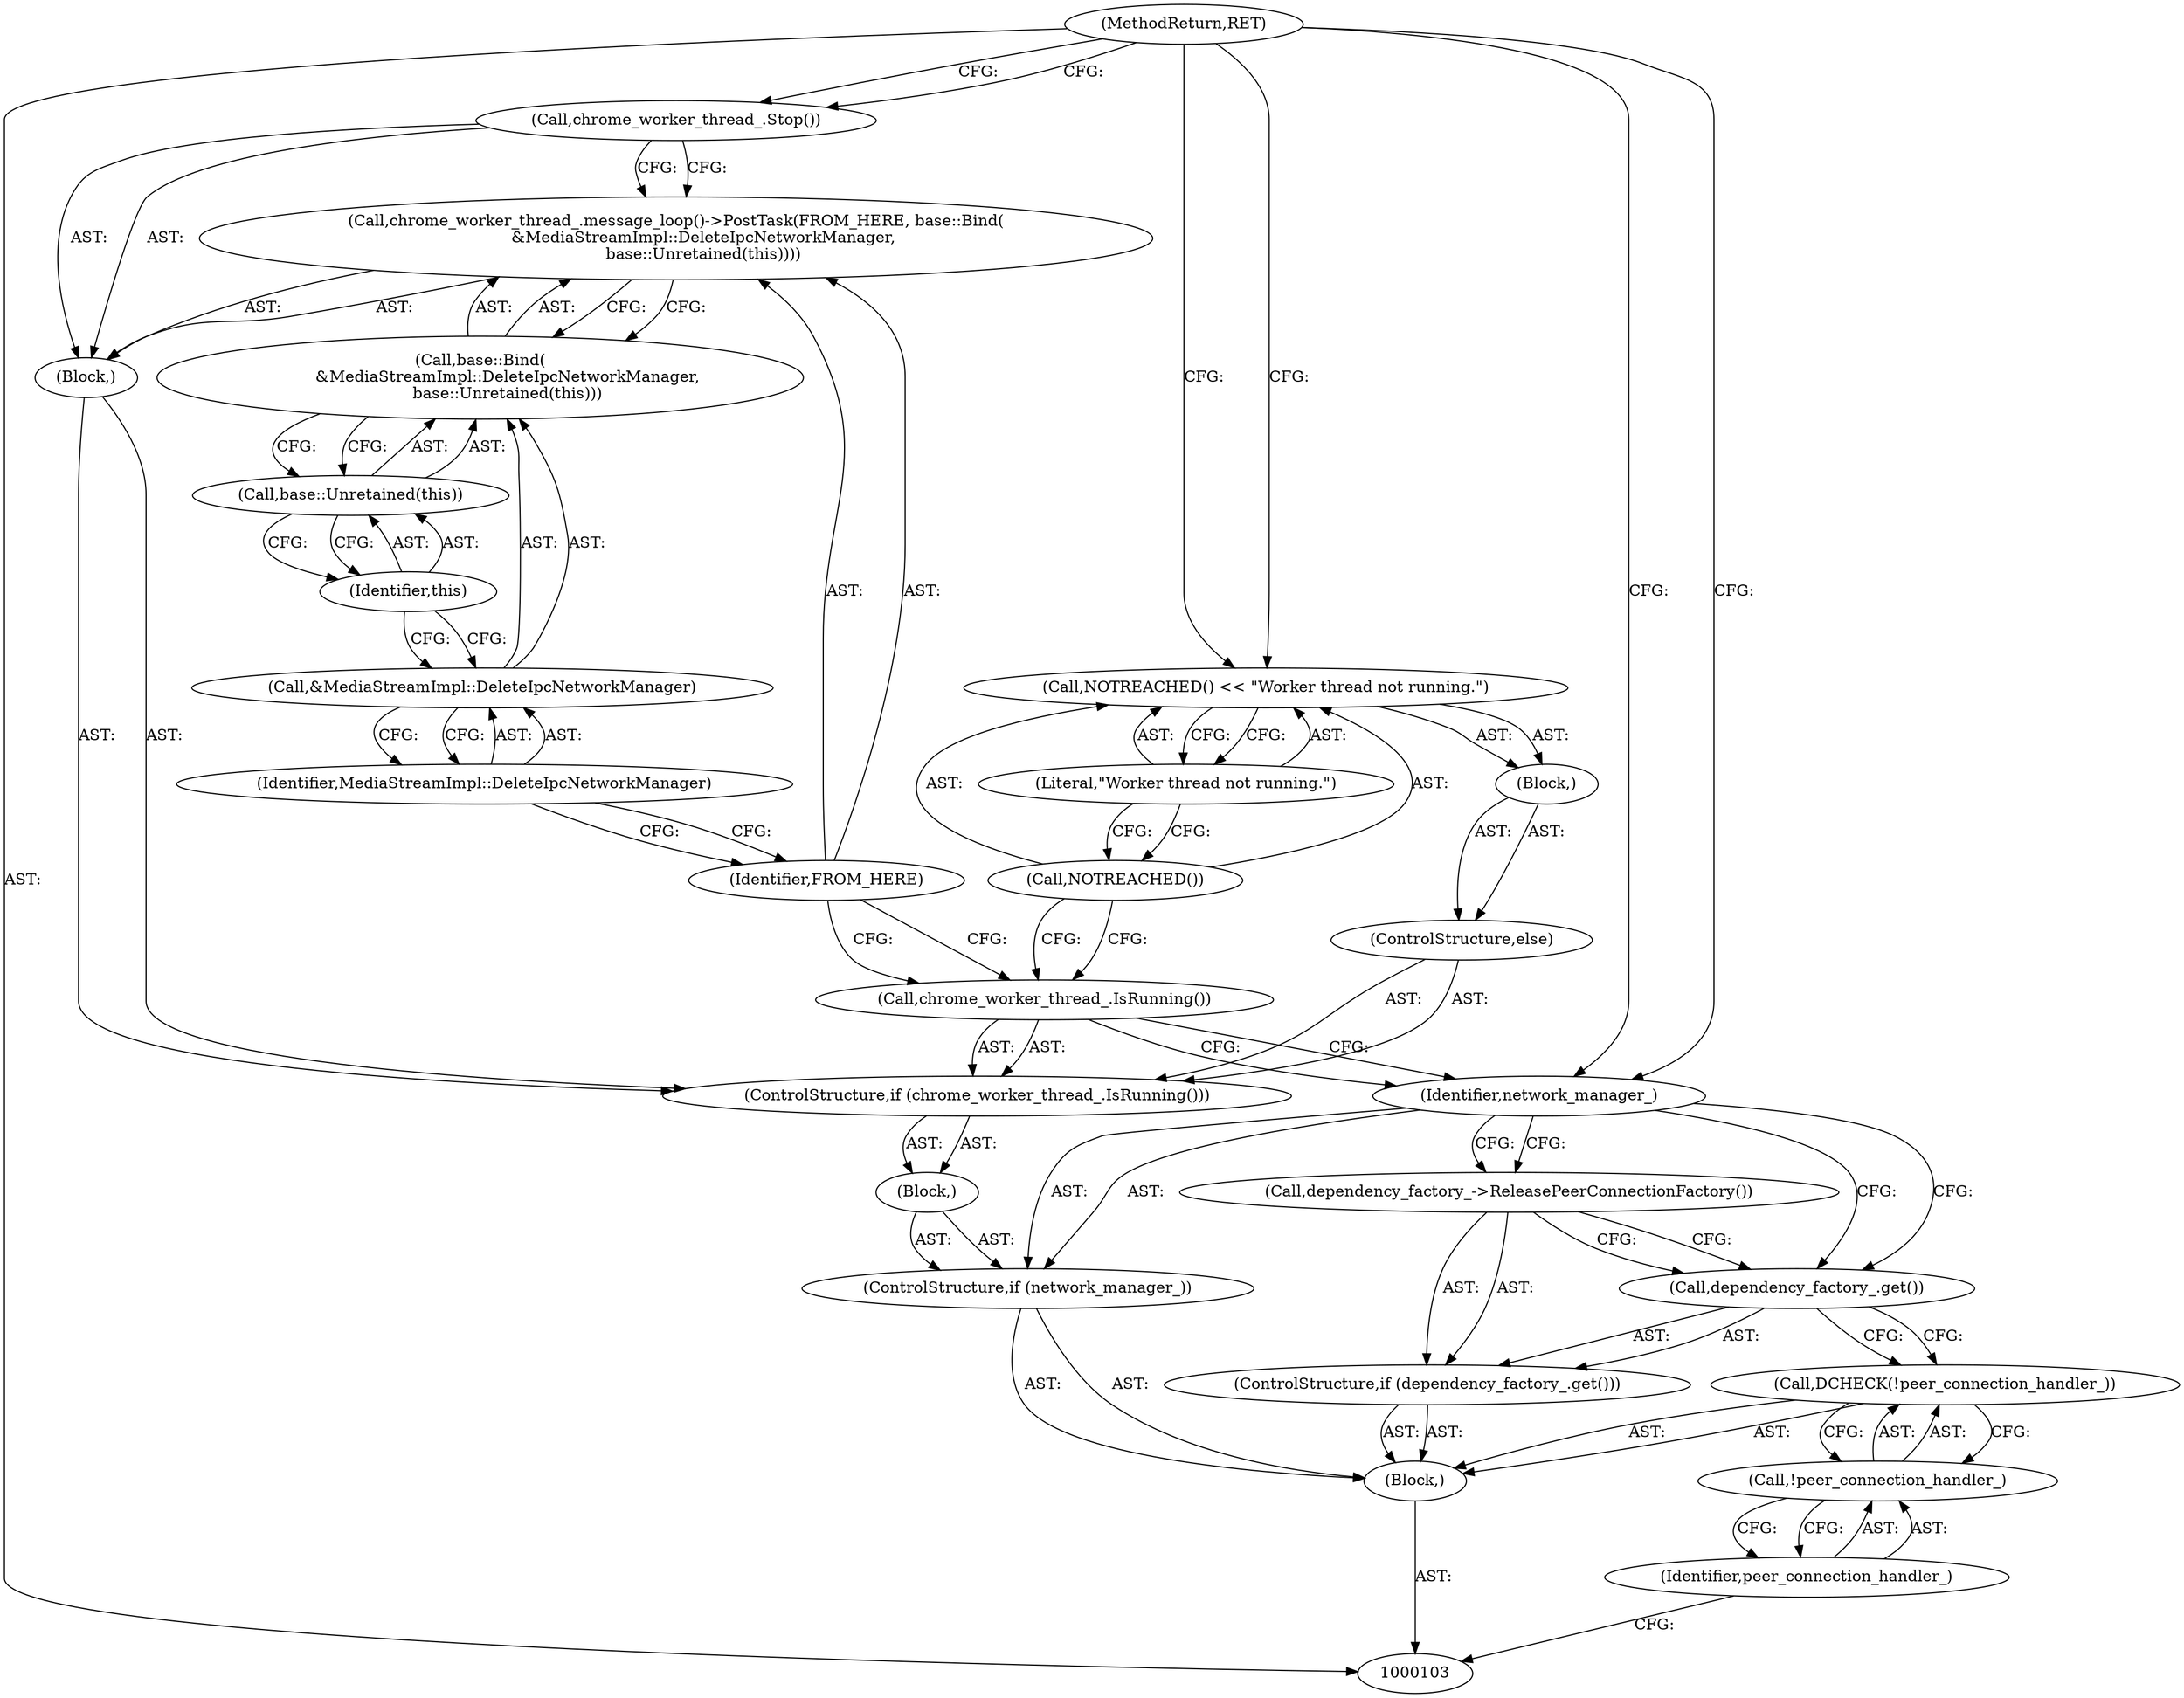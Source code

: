 digraph "0_Chrome_9b9a9f33f0a26f40d083be85a539dd7963adfc9b" {
"1000130" [label="(MethodReturn,RET)"];
"1000104" [label="(Block,)"];
"1000124" [label="(Call,chrome_worker_thread_.Stop())"];
"1000126" [label="(Block,)"];
"1000125" [label="(ControlStructure,else)"];
"1000129" [label="(Literal,\"Worker thread not running.\")"];
"1000127" [label="(Call,NOTREACHED() << \"Worker thread not running.\")"];
"1000128" [label="(Call,NOTREACHED())"];
"1000107" [label="(Identifier,peer_connection_handler_)"];
"1000105" [label="(Call,DCHECK(!peer_connection_handler_))"];
"1000106" [label="(Call,!peer_connection_handler_)"];
"1000108" [label="(ControlStructure,if (dependency_factory_.get()))"];
"1000109" [label="(Call,dependency_factory_.get())"];
"1000110" [label="(Call,dependency_factory_->ReleasePeerConnectionFactory())"];
"1000111" [label="(ControlStructure,if (network_manager_))"];
"1000113" [label="(Block,)"];
"1000112" [label="(Identifier,network_manager_)"];
"1000114" [label="(ControlStructure,if (chrome_worker_thread_.IsRunning()))"];
"1000116" [label="(Block,)"];
"1000115" [label="(Call,chrome_worker_thread_.IsRunning())"];
"1000118" [label="(Identifier,FROM_HERE)"];
"1000119" [label="(Call,base::Bind(\n           &MediaStreamImpl::DeleteIpcNetworkManager,\n           base::Unretained(this)))"];
"1000117" [label="(Call,chrome_worker_thread_.message_loop()->PostTask(FROM_HERE, base::Bind(\n           &MediaStreamImpl::DeleteIpcNetworkManager,\n           base::Unretained(this))))"];
"1000120" [label="(Call,&MediaStreamImpl::DeleteIpcNetworkManager)"];
"1000121" [label="(Identifier,MediaStreamImpl::DeleteIpcNetworkManager)"];
"1000122" [label="(Call,base::Unretained(this))"];
"1000123" [label="(Identifier,this)"];
"1000130" -> "1000103"  [label="AST: "];
"1000130" -> "1000124"  [label="CFG: "];
"1000130" -> "1000127"  [label="CFG: "];
"1000130" -> "1000112"  [label="CFG: "];
"1000104" -> "1000103"  [label="AST: "];
"1000105" -> "1000104"  [label="AST: "];
"1000108" -> "1000104"  [label="AST: "];
"1000111" -> "1000104"  [label="AST: "];
"1000124" -> "1000116"  [label="AST: "];
"1000124" -> "1000117"  [label="CFG: "];
"1000130" -> "1000124"  [label="CFG: "];
"1000126" -> "1000125"  [label="AST: "];
"1000127" -> "1000126"  [label="AST: "];
"1000125" -> "1000114"  [label="AST: "];
"1000126" -> "1000125"  [label="AST: "];
"1000129" -> "1000127"  [label="AST: "];
"1000129" -> "1000128"  [label="CFG: "];
"1000127" -> "1000129"  [label="CFG: "];
"1000127" -> "1000126"  [label="AST: "];
"1000127" -> "1000129"  [label="CFG: "];
"1000128" -> "1000127"  [label="AST: "];
"1000129" -> "1000127"  [label="AST: "];
"1000130" -> "1000127"  [label="CFG: "];
"1000128" -> "1000127"  [label="AST: "];
"1000128" -> "1000115"  [label="CFG: "];
"1000129" -> "1000128"  [label="CFG: "];
"1000107" -> "1000106"  [label="AST: "];
"1000107" -> "1000103"  [label="CFG: "];
"1000106" -> "1000107"  [label="CFG: "];
"1000105" -> "1000104"  [label="AST: "];
"1000105" -> "1000106"  [label="CFG: "];
"1000106" -> "1000105"  [label="AST: "];
"1000109" -> "1000105"  [label="CFG: "];
"1000106" -> "1000105"  [label="AST: "];
"1000106" -> "1000107"  [label="CFG: "];
"1000107" -> "1000106"  [label="AST: "];
"1000105" -> "1000106"  [label="CFG: "];
"1000108" -> "1000104"  [label="AST: "];
"1000109" -> "1000108"  [label="AST: "];
"1000110" -> "1000108"  [label="AST: "];
"1000109" -> "1000108"  [label="AST: "];
"1000109" -> "1000105"  [label="CFG: "];
"1000110" -> "1000109"  [label="CFG: "];
"1000112" -> "1000109"  [label="CFG: "];
"1000110" -> "1000108"  [label="AST: "];
"1000110" -> "1000109"  [label="CFG: "];
"1000112" -> "1000110"  [label="CFG: "];
"1000111" -> "1000104"  [label="AST: "];
"1000112" -> "1000111"  [label="AST: "];
"1000113" -> "1000111"  [label="AST: "];
"1000113" -> "1000111"  [label="AST: "];
"1000114" -> "1000113"  [label="AST: "];
"1000112" -> "1000111"  [label="AST: "];
"1000112" -> "1000110"  [label="CFG: "];
"1000112" -> "1000109"  [label="CFG: "];
"1000115" -> "1000112"  [label="CFG: "];
"1000130" -> "1000112"  [label="CFG: "];
"1000114" -> "1000113"  [label="AST: "];
"1000115" -> "1000114"  [label="AST: "];
"1000116" -> "1000114"  [label="AST: "];
"1000125" -> "1000114"  [label="AST: "];
"1000116" -> "1000114"  [label="AST: "];
"1000117" -> "1000116"  [label="AST: "];
"1000124" -> "1000116"  [label="AST: "];
"1000115" -> "1000114"  [label="AST: "];
"1000115" -> "1000112"  [label="CFG: "];
"1000118" -> "1000115"  [label="CFG: "];
"1000128" -> "1000115"  [label="CFG: "];
"1000118" -> "1000117"  [label="AST: "];
"1000118" -> "1000115"  [label="CFG: "];
"1000121" -> "1000118"  [label="CFG: "];
"1000119" -> "1000117"  [label="AST: "];
"1000119" -> "1000122"  [label="CFG: "];
"1000120" -> "1000119"  [label="AST: "];
"1000122" -> "1000119"  [label="AST: "];
"1000117" -> "1000119"  [label="CFG: "];
"1000117" -> "1000116"  [label="AST: "];
"1000117" -> "1000119"  [label="CFG: "];
"1000118" -> "1000117"  [label="AST: "];
"1000119" -> "1000117"  [label="AST: "];
"1000124" -> "1000117"  [label="CFG: "];
"1000120" -> "1000119"  [label="AST: "];
"1000120" -> "1000121"  [label="CFG: "];
"1000121" -> "1000120"  [label="AST: "];
"1000123" -> "1000120"  [label="CFG: "];
"1000121" -> "1000120"  [label="AST: "];
"1000121" -> "1000118"  [label="CFG: "];
"1000120" -> "1000121"  [label="CFG: "];
"1000122" -> "1000119"  [label="AST: "];
"1000122" -> "1000123"  [label="CFG: "];
"1000123" -> "1000122"  [label="AST: "];
"1000119" -> "1000122"  [label="CFG: "];
"1000123" -> "1000122"  [label="AST: "];
"1000123" -> "1000120"  [label="CFG: "];
"1000122" -> "1000123"  [label="CFG: "];
}
